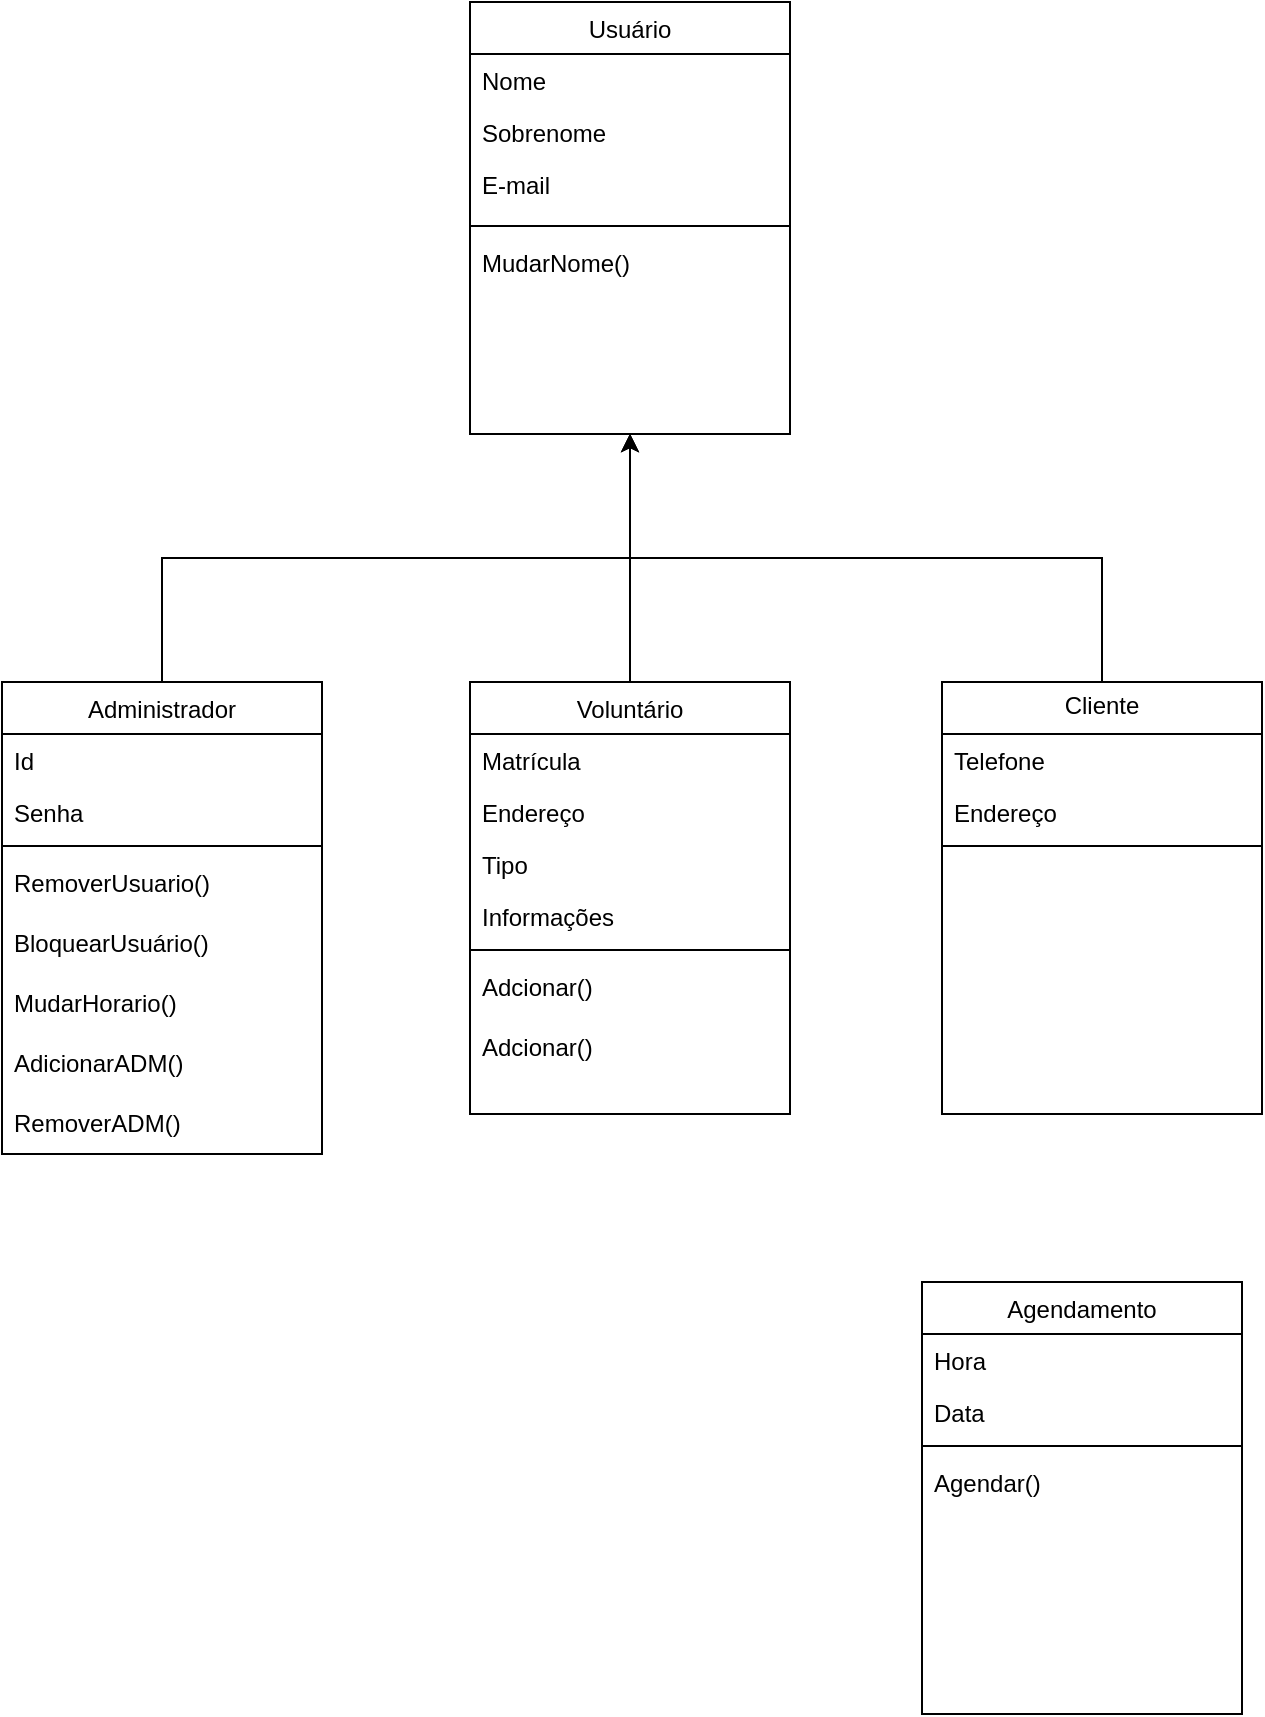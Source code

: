 <mxfile version="22.0.8" type="device">
  <diagram id="C5RBs43oDa-KdzZeNtuy" name="Page-1">
    <mxGraphModel dx="1195" dy="652" grid="1" gridSize="10" guides="1" tooltips="1" connect="1" arrows="1" fold="1" page="0" pageScale="1" pageWidth="827" pageHeight="1169" background="none" math="0" shadow="0">
      <root>
        <mxCell id="WIyWlLk6GJQsqaUBKTNV-0" />
        <mxCell id="WIyWlLk6GJQsqaUBKTNV-1" parent="WIyWlLk6GJQsqaUBKTNV-0" />
        <mxCell id="EwjGae1Wjl9zNWQiipVn-33" style="edgeStyle=orthogonalEdgeStyle;rounded=0;orthogonalLoop=1;jettySize=auto;html=1;exitX=0.5;exitY=0;exitDx=0;exitDy=0;entryX=0.5;entryY=1;entryDx=0;entryDy=0;" edge="1" parent="WIyWlLk6GJQsqaUBKTNV-1" source="zkfFHV4jXpPFQw0GAbJ--17" target="EwjGae1Wjl9zNWQiipVn-0">
          <mxGeometry relative="1" as="geometry">
            <mxPoint x="420" y="260" as="targetPoint" />
          </mxGeometry>
        </mxCell>
        <mxCell id="zkfFHV4jXpPFQw0GAbJ--17" value="Cliente" style="swimlane;fontStyle=0;align=center;verticalAlign=top;childLayout=stackLayout;horizontal=1;startSize=26;horizontalStack=0;resizeParent=1;resizeLast=0;collapsible=1;marginBottom=0;rounded=0;shadow=0;strokeWidth=1;spacing=0;" parent="WIyWlLk6GJQsqaUBKTNV-1" vertex="1">
          <mxGeometry x="570" y="380" width="160" height="216" as="geometry">
            <mxRectangle x="550" y="140" width="160" height="26" as="alternateBounds" />
          </mxGeometry>
        </mxCell>
        <mxCell id="zkfFHV4jXpPFQw0GAbJ--18" value="Telefone" style="text;align=left;verticalAlign=top;spacingLeft=4;spacingRight=4;overflow=hidden;rotatable=0;points=[[0,0.5],[1,0.5]];portConstraint=eastwest;" parent="zkfFHV4jXpPFQw0GAbJ--17" vertex="1">
          <mxGeometry y="26" width="160" height="26" as="geometry" />
        </mxCell>
        <mxCell id="EwjGae1Wjl9zNWQiipVn-28" value="Endereço" style="text;align=left;verticalAlign=top;spacingLeft=4;spacingRight=4;overflow=hidden;rotatable=0;points=[[0,0.5],[1,0.5]];portConstraint=eastwest;" vertex="1" parent="zkfFHV4jXpPFQw0GAbJ--17">
          <mxGeometry y="52" width="160" height="26" as="geometry" />
        </mxCell>
        <mxCell id="zkfFHV4jXpPFQw0GAbJ--23" value="" style="line;html=1;strokeWidth=1;align=left;verticalAlign=middle;spacingTop=-1;spacingLeft=3;spacingRight=3;rotatable=0;labelPosition=right;points=[];portConstraint=eastwest;" parent="zkfFHV4jXpPFQw0GAbJ--17" vertex="1">
          <mxGeometry y="78" width="160" height="8" as="geometry" />
        </mxCell>
        <mxCell id="EwjGae1Wjl9zNWQiipVn-0" value="Usuário" style="swimlane;fontStyle=0;align=center;verticalAlign=top;childLayout=stackLayout;horizontal=1;startSize=26;horizontalStack=0;resizeParent=1;resizeLast=0;collapsible=1;marginBottom=0;rounded=0;shadow=0;strokeWidth=1;spacingLeft=0;" vertex="1" parent="WIyWlLk6GJQsqaUBKTNV-1">
          <mxGeometry x="334" y="40" width="160" height="216" as="geometry">
            <mxRectangle x="550" y="140" width="160" height="26" as="alternateBounds" />
          </mxGeometry>
        </mxCell>
        <mxCell id="EwjGae1Wjl9zNWQiipVn-1" value="Nome  " style="text;align=left;verticalAlign=top;spacingLeft=4;spacingRight=4;overflow=hidden;rotatable=0;points=[[0,0.5],[1,0.5]];portConstraint=eastwest;" vertex="1" parent="EwjGae1Wjl9zNWQiipVn-0">
          <mxGeometry y="26" width="160" height="26" as="geometry" />
        </mxCell>
        <mxCell id="EwjGae1Wjl9zNWQiipVn-2" value="Sobrenome" style="text;align=left;verticalAlign=top;spacingLeft=4;spacingRight=4;overflow=hidden;rotatable=0;points=[[0,0.5],[1,0.5]];portConstraint=eastwest;rounded=0;shadow=0;html=0;" vertex="1" parent="EwjGae1Wjl9zNWQiipVn-0">
          <mxGeometry y="52" width="160" height="26" as="geometry" />
        </mxCell>
        <mxCell id="EwjGae1Wjl9zNWQiipVn-27" value="E-mail" style="text;html=1;strokeColor=none;fillColor=none;align=left;verticalAlign=top;whiteSpace=wrap;rounded=0;spacingLeft=4;spacingRight=4;shadow=0;" vertex="1" parent="EwjGae1Wjl9zNWQiipVn-0">
          <mxGeometry y="78" width="160" height="30" as="geometry" />
        </mxCell>
        <mxCell id="EwjGae1Wjl9zNWQiipVn-6" value="" style="line;html=1;strokeWidth=1;align=left;verticalAlign=middle;spacingTop=-1;spacingLeft=3;spacingRight=3;rotatable=0;labelPosition=right;points=[];portConstraint=eastwest;" vertex="1" parent="EwjGae1Wjl9zNWQiipVn-0">
          <mxGeometry y="108" width="160" height="8" as="geometry" />
        </mxCell>
        <mxCell id="EwjGae1Wjl9zNWQiipVn-40" value="MudarNome()" style="text;html=1;align=left;verticalAlign=middle;resizable=0;points=[];autosize=1;strokeColor=none;fillColor=none;spacingLeft=4;" vertex="1" parent="EwjGae1Wjl9zNWQiipVn-0">
          <mxGeometry y="116" width="160" height="30" as="geometry" />
        </mxCell>
        <mxCell id="EwjGae1Wjl9zNWQiipVn-34" style="edgeStyle=orthogonalEdgeStyle;rounded=0;orthogonalLoop=1;jettySize=auto;html=1;exitX=0.5;exitY=0;exitDx=0;exitDy=0;entryX=0.5;entryY=1;entryDx=0;entryDy=0;" edge="1" parent="WIyWlLk6GJQsqaUBKTNV-1" source="EwjGae1Wjl9zNWQiipVn-9" target="EwjGae1Wjl9zNWQiipVn-0">
          <mxGeometry relative="1" as="geometry" />
        </mxCell>
        <mxCell id="EwjGae1Wjl9zNWQiipVn-9" value="Administrador" style="swimlane;fontStyle=0;align=center;verticalAlign=top;childLayout=stackLayout;horizontal=1;startSize=26;horizontalStack=0;resizeParent=1;resizeLast=0;collapsible=1;marginBottom=0;rounded=0;shadow=0;strokeWidth=1;" vertex="1" parent="WIyWlLk6GJQsqaUBKTNV-1">
          <mxGeometry x="100" y="380" width="160" height="236" as="geometry">
            <mxRectangle x="550" y="140" width="160" height="26" as="alternateBounds" />
          </mxGeometry>
        </mxCell>
        <mxCell id="EwjGae1Wjl9zNWQiipVn-13" value="Id&#xa;" style="text;align=left;verticalAlign=top;spacingLeft=4;spacingRight=4;overflow=hidden;rotatable=0;points=[[0,0.5],[1,0.5]];portConstraint=eastwest;rounded=0;shadow=0;html=0;" vertex="1" parent="EwjGae1Wjl9zNWQiipVn-9">
          <mxGeometry y="26" width="160" height="26" as="geometry" />
        </mxCell>
        <mxCell id="EwjGae1Wjl9zNWQiipVn-12" value="Senha" style="text;align=left;verticalAlign=top;spacingLeft=4;spacingRight=4;overflow=hidden;rotatable=0;points=[[0,0.5],[1,0.5]];portConstraint=eastwest;rounded=0;shadow=0;html=0;" vertex="1" parent="EwjGae1Wjl9zNWQiipVn-9">
          <mxGeometry y="52" width="160" height="26" as="geometry" />
        </mxCell>
        <mxCell id="EwjGae1Wjl9zNWQiipVn-15" value="" style="line;html=1;strokeWidth=1;align=left;verticalAlign=middle;spacingTop=-1;spacingLeft=3;spacingRight=3;rotatable=0;labelPosition=right;points=[];portConstraint=eastwest;" vertex="1" parent="EwjGae1Wjl9zNWQiipVn-9">
          <mxGeometry y="78" width="160" height="8" as="geometry" />
        </mxCell>
        <mxCell id="EwjGae1Wjl9zNWQiipVn-43" value="RemoverUsuario()" style="text;html=1;align=left;verticalAlign=middle;resizable=0;points=[];autosize=1;strokeColor=none;fillColor=none;spacingLeft=4;" vertex="1" parent="EwjGae1Wjl9zNWQiipVn-9">
          <mxGeometry y="86" width="160" height="30" as="geometry" />
        </mxCell>
        <mxCell id="EwjGae1Wjl9zNWQiipVn-44" value="BloquearUsuário()" style="text;html=1;align=left;verticalAlign=middle;resizable=0;points=[];autosize=1;strokeColor=none;fillColor=none;spacingLeft=4;" vertex="1" parent="EwjGae1Wjl9zNWQiipVn-9">
          <mxGeometry y="116" width="160" height="30" as="geometry" />
        </mxCell>
        <mxCell id="EwjGae1Wjl9zNWQiipVn-45" value="MudarHorario()" style="text;html=1;align=left;verticalAlign=middle;resizable=0;points=[];autosize=1;strokeColor=none;fillColor=none;spacingLeft=4;" vertex="1" parent="EwjGae1Wjl9zNWQiipVn-9">
          <mxGeometry y="146" width="160" height="30" as="geometry" />
        </mxCell>
        <mxCell id="EwjGae1Wjl9zNWQiipVn-46" value="AdicionarADM()" style="text;html=1;align=left;verticalAlign=middle;resizable=0;points=[];autosize=1;strokeColor=none;fillColor=none;spacingLeft=4;" vertex="1" parent="EwjGae1Wjl9zNWQiipVn-9">
          <mxGeometry y="176" width="160" height="30" as="geometry" />
        </mxCell>
        <mxCell id="EwjGae1Wjl9zNWQiipVn-47" value="RemoverADM()" style="text;html=1;align=left;verticalAlign=middle;resizable=0;points=[];autosize=1;strokeColor=none;fillColor=none;spacingLeft=4;" vertex="1" parent="EwjGae1Wjl9zNWQiipVn-9">
          <mxGeometry y="206" width="160" height="30" as="geometry" />
        </mxCell>
        <mxCell id="EwjGae1Wjl9zNWQiipVn-32" style="edgeStyle=orthogonalEdgeStyle;rounded=0;orthogonalLoop=1;jettySize=auto;html=1;exitX=0.5;exitY=0;exitDx=0;exitDy=0;entryX=0.5;entryY=1;entryDx=0;entryDy=0;" edge="1" parent="WIyWlLk6GJQsqaUBKTNV-1" source="EwjGae1Wjl9zNWQiipVn-18" target="EwjGae1Wjl9zNWQiipVn-0">
          <mxGeometry relative="1" as="geometry" />
        </mxCell>
        <mxCell id="EwjGae1Wjl9zNWQiipVn-18" value="Voluntário" style="swimlane;fontStyle=0;align=center;verticalAlign=top;childLayout=stackLayout;horizontal=1;startSize=26;horizontalStack=0;resizeParent=1;resizeLast=0;collapsible=1;marginBottom=0;rounded=0;shadow=0;strokeWidth=1;" vertex="1" parent="WIyWlLk6GJQsqaUBKTNV-1">
          <mxGeometry x="334" y="380" width="160" height="216" as="geometry">
            <mxRectangle x="550" y="140" width="160" height="26" as="alternateBounds" />
          </mxGeometry>
        </mxCell>
        <mxCell id="EwjGae1Wjl9zNWQiipVn-20" value="Matrícula" style="text;align=left;verticalAlign=top;spacingLeft=4;spacingRight=4;overflow=hidden;rotatable=0;points=[[0,0.5],[1,0.5]];portConstraint=eastwest;rounded=0;shadow=0;html=0;" vertex="1" parent="EwjGae1Wjl9zNWQiipVn-18">
          <mxGeometry y="26" width="160" height="26" as="geometry" />
        </mxCell>
        <mxCell id="EwjGae1Wjl9zNWQiipVn-19" value="Endereço" style="text;align=left;verticalAlign=top;spacingLeft=4;spacingRight=4;overflow=hidden;rotatable=0;points=[[0,0.5],[1,0.5]];portConstraint=eastwest;" vertex="1" parent="EwjGae1Wjl9zNWQiipVn-18">
          <mxGeometry y="52" width="160" height="26" as="geometry" />
        </mxCell>
        <mxCell id="zkfFHV4jXpPFQw0GAbJ--19" value="Tipo" style="text;align=left;verticalAlign=top;spacingLeft=4;spacingRight=4;overflow=hidden;rotatable=0;points=[[0,0.5],[1,0.5]];portConstraint=eastwest;rounded=0;shadow=0;html=0;" parent="EwjGae1Wjl9zNWQiipVn-18" vertex="1">
          <mxGeometry y="78" width="160" height="26" as="geometry" />
        </mxCell>
        <mxCell id="zkfFHV4jXpPFQw0GAbJ--22" value="Informações" style="text;align=left;verticalAlign=top;spacingLeft=4;spacingRight=4;overflow=hidden;rotatable=0;points=[[0,0.5],[1,0.5]];portConstraint=eastwest;rounded=0;shadow=0;html=0;" parent="EwjGae1Wjl9zNWQiipVn-18" vertex="1">
          <mxGeometry y="104" width="160" height="26" as="geometry" />
        </mxCell>
        <mxCell id="EwjGae1Wjl9zNWQiipVn-24" value="" style="line;html=1;strokeWidth=1;align=left;verticalAlign=middle;spacingTop=-1;spacingLeft=3;spacingRight=3;rotatable=0;labelPosition=right;points=[];portConstraint=eastwest;" vertex="1" parent="EwjGae1Wjl9zNWQiipVn-18">
          <mxGeometry y="130" width="160" height="8" as="geometry" />
        </mxCell>
        <mxCell id="EwjGae1Wjl9zNWQiipVn-48" value="Adcionar()" style="text;html=1;align=left;verticalAlign=middle;resizable=0;points=[];autosize=1;strokeColor=none;fillColor=none;spacingLeft=4;" vertex="1" parent="EwjGae1Wjl9zNWQiipVn-18">
          <mxGeometry y="138" width="160" height="30" as="geometry" />
        </mxCell>
        <mxCell id="EwjGae1Wjl9zNWQiipVn-49" value="Adcionar()" style="text;html=1;align=left;verticalAlign=middle;resizable=0;points=[];autosize=1;strokeColor=none;fillColor=none;spacingLeft=4;" vertex="1" parent="EwjGae1Wjl9zNWQiipVn-18">
          <mxGeometry y="168" width="160" height="30" as="geometry" />
        </mxCell>
        <mxCell id="EwjGae1Wjl9zNWQiipVn-35" value="Agendamento" style="swimlane;fontStyle=0;align=center;verticalAlign=top;childLayout=stackLayout;horizontal=1;startSize=26;horizontalStack=0;resizeParent=1;resizeLast=0;collapsible=1;marginBottom=0;rounded=0;shadow=0;strokeWidth=1;" vertex="1" parent="WIyWlLk6GJQsqaUBKTNV-1">
          <mxGeometry x="560" y="680" width="160" height="216" as="geometry">
            <mxRectangle x="550" y="140" width="160" height="26" as="alternateBounds" />
          </mxGeometry>
        </mxCell>
        <mxCell id="EwjGae1Wjl9zNWQiipVn-36" value="Hora" style="text;align=left;verticalAlign=top;spacingLeft=4;spacingRight=4;overflow=hidden;rotatable=0;points=[[0,0.5],[1,0.5]];portConstraint=eastwest;" vertex="1" parent="EwjGae1Wjl9zNWQiipVn-35">
          <mxGeometry y="26" width="160" height="26" as="geometry" />
        </mxCell>
        <mxCell id="EwjGae1Wjl9zNWQiipVn-37" value="Data" style="text;align=left;verticalAlign=top;spacingLeft=4;spacingRight=4;overflow=hidden;rotatable=0;points=[[0,0.5],[1,0.5]];portConstraint=eastwest;" vertex="1" parent="EwjGae1Wjl9zNWQiipVn-35">
          <mxGeometry y="52" width="160" height="26" as="geometry" />
        </mxCell>
        <mxCell id="EwjGae1Wjl9zNWQiipVn-38" value="" style="line;html=1;strokeWidth=1;align=left;verticalAlign=middle;spacingTop=-1;spacingLeft=3;spacingRight=3;rotatable=0;labelPosition=right;points=[];portConstraint=eastwest;" vertex="1" parent="EwjGae1Wjl9zNWQiipVn-35">
          <mxGeometry y="78" width="160" height="8" as="geometry" />
        </mxCell>
        <mxCell id="EwjGae1Wjl9zNWQiipVn-39" value="Agendar()" style="text;html=1;align=left;verticalAlign=middle;resizable=0;points=[];autosize=1;strokeColor=none;fillColor=none;spacingLeft=4;" vertex="1" parent="EwjGae1Wjl9zNWQiipVn-35">
          <mxGeometry y="86" width="160" height="30" as="geometry" />
        </mxCell>
      </root>
    </mxGraphModel>
  </diagram>
</mxfile>
